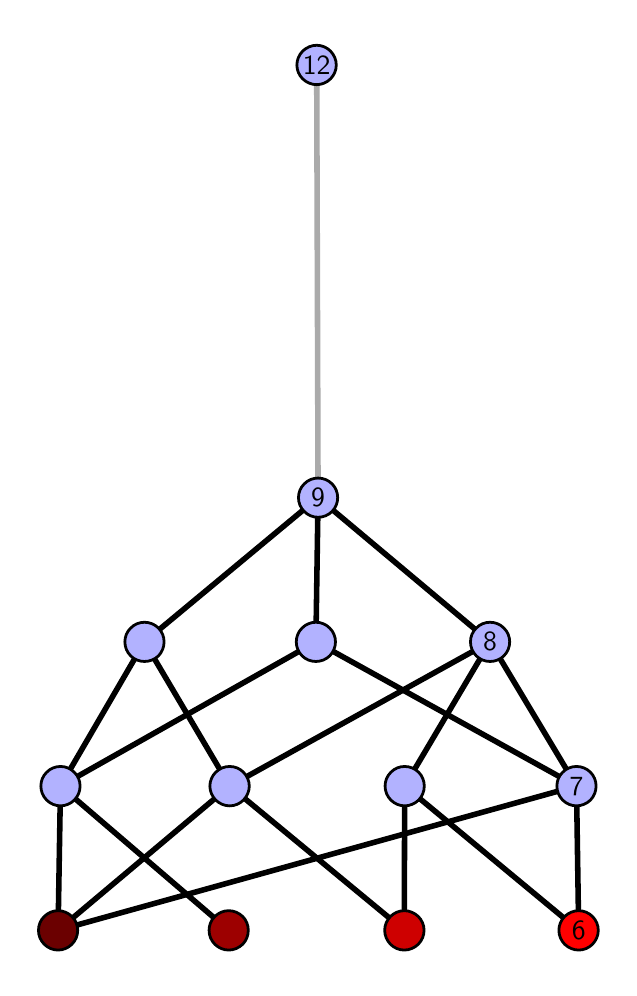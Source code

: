 \begingroup%
\makeatletter%
\begin{pgfpicture}%
\pgfpathrectangle{\pgfpointorigin}{\pgfqpoint{2.907in}{4.7in}}%
\pgfusepath{use as bounding box, clip}%
\begin{pgfscope}%
\pgfsetbuttcap%
\pgfsetmiterjoin%
\definecolor{currentfill}{rgb}{1.0,1.0,1.0}%
\pgfsetfillcolor{currentfill}%
\pgfsetlinewidth{0.0pt}%
\definecolor{currentstroke}{rgb}{1.0,1.0,1.0}%
\pgfsetstrokecolor{currentstroke}%
\pgfsetdash{}{0pt}%
\pgfpathmoveto{\pgfqpoint{0.0in}{0.0in}}%
\pgfpathlineto{\pgfqpoint{2.907in}{0.0in}}%
\pgfpathlineto{\pgfqpoint{2.907in}{4.7in}}%
\pgfpathlineto{\pgfqpoint{0.0in}{4.7in}}%
\pgfpathlineto{\pgfqpoint{0.0in}{0.0in}}%
\pgfpathclose%
\pgfusepath{fill}%
\end{pgfscope}%
\begin{pgfscope}%
\pgfsetbuttcap%
\pgfsetmiterjoin%
\definecolor{currentfill}{rgb}{1.0,1.0,1.0}%
\pgfsetfillcolor{currentfill}%
\pgfsetlinewidth{0.0pt}%
\definecolor{currentstroke}{rgb}{0.0,0.0,0.0}%
\pgfsetstrokecolor{currentstroke}%
\pgfsetstrokeopacity{0.0}%
\pgfsetdash{}{0pt}%
\pgfpathmoveto{\pgfqpoint{0.1in}{0.1in}}%
\pgfpathlineto{\pgfqpoint{2.807in}{0.1in}}%
\pgfpathlineto{\pgfqpoint{2.807in}{4.6in}}%
\pgfpathlineto{\pgfqpoint{0.1in}{4.6in}}%
\pgfpathlineto{\pgfqpoint{0.1in}{0.1in}}%
\pgfpathclose%
\pgfusepath{fill}%
\end{pgfscope}%
\begin{pgfscope}%
\pgfpathrectangle{\pgfqpoint{0.1in}{0.1in}}{\pgfqpoint{2.707in}{4.5in}}%
\pgfusepath{clip}%
\pgfsetrectcap%
\pgfsetroundjoin%
\pgfsetlinewidth{2.007pt}%
\definecolor{currentstroke}{rgb}{0.0,0.0,0.0}%
\pgfsetstrokecolor{currentstroke}%
\pgfsetdash{}{0pt}%
\pgfpathmoveto{\pgfqpoint{2.755in}{0.187in}}%
\pgfpathlineto{\pgfqpoint{1.885in}{0.908in}}%
\pgfusepath{stroke}%
\end{pgfscope}%
\begin{pgfscope}%
\pgfpathrectangle{\pgfqpoint{0.1in}{0.1in}}{\pgfqpoint{2.707in}{4.5in}}%
\pgfusepath{clip}%
\pgfsetrectcap%
\pgfsetroundjoin%
\pgfsetlinewidth{2.007pt}%
\definecolor{currentstroke}{rgb}{0.0,0.0,0.0}%
\pgfsetstrokecolor{currentstroke}%
\pgfsetdash{}{0pt}%
\pgfpathmoveto{\pgfqpoint{2.755in}{0.187in}}%
\pgfpathlineto{\pgfqpoint{2.744in}{0.908in}}%
\pgfusepath{stroke}%
\end{pgfscope}%
\begin{pgfscope}%
\pgfpathrectangle{\pgfqpoint{0.1in}{0.1in}}{\pgfqpoint{2.707in}{4.5in}}%
\pgfusepath{clip}%
\pgfsetrectcap%
\pgfsetroundjoin%
\pgfsetlinewidth{2.007pt}%
\definecolor{currentstroke}{rgb}{0.0,0.0,0.0}%
\pgfsetstrokecolor{currentstroke}%
\pgfsetdash{}{0pt}%
\pgfpathmoveto{\pgfqpoint{1.883in}{0.187in}}%
\pgfpathlineto{\pgfqpoint{1.885in}{0.908in}}%
\pgfusepath{stroke}%
\end{pgfscope}%
\begin{pgfscope}%
\pgfpathrectangle{\pgfqpoint{0.1in}{0.1in}}{\pgfqpoint{2.707in}{4.5in}}%
\pgfusepath{clip}%
\pgfsetrectcap%
\pgfsetroundjoin%
\pgfsetlinewidth{2.007pt}%
\definecolor{currentstroke}{rgb}{0.0,0.0,0.0}%
\pgfsetstrokecolor{currentstroke}%
\pgfsetdash{}{0pt}%
\pgfpathmoveto{\pgfqpoint{1.883in}{0.187in}}%
\pgfpathlineto{\pgfqpoint{1.01in}{0.908in}}%
\pgfusepath{stroke}%
\end{pgfscope}%
\begin{pgfscope}%
\pgfpathrectangle{\pgfqpoint{0.1in}{0.1in}}{\pgfqpoint{2.707in}{4.5in}}%
\pgfusepath{clip}%
\pgfsetrectcap%
\pgfsetroundjoin%
\pgfsetlinewidth{2.007pt}%
\definecolor{currentstroke}{rgb}{0.0,0.0,0.0}%
\pgfsetstrokecolor{currentstroke}%
\pgfsetdash{}{0pt}%
\pgfpathmoveto{\pgfqpoint{1.005in}{0.187in}}%
\pgfpathlineto{\pgfqpoint{0.164in}{0.908in}}%
\pgfusepath{stroke}%
\end{pgfscope}%
\begin{pgfscope}%
\pgfpathrectangle{\pgfqpoint{0.1in}{0.1in}}{\pgfqpoint{2.707in}{4.5in}}%
\pgfusepath{clip}%
\pgfsetrectcap%
\pgfsetroundjoin%
\pgfsetlinewidth{2.007pt}%
\definecolor{currentstroke}{rgb}{0.0,0.0,0.0}%
\pgfsetstrokecolor{currentstroke}%
\pgfsetdash{}{0pt}%
\pgfpathmoveto{\pgfqpoint{0.152in}{0.187in}}%
\pgfpathlineto{\pgfqpoint{2.744in}{0.908in}}%
\pgfusepath{stroke}%
\end{pgfscope}%
\begin{pgfscope}%
\pgfpathrectangle{\pgfqpoint{0.1in}{0.1in}}{\pgfqpoint{2.707in}{4.5in}}%
\pgfusepath{clip}%
\pgfsetrectcap%
\pgfsetroundjoin%
\pgfsetlinewidth{2.007pt}%
\definecolor{currentstroke}{rgb}{0.0,0.0,0.0}%
\pgfsetstrokecolor{currentstroke}%
\pgfsetdash{}{0pt}%
\pgfpathmoveto{\pgfqpoint{0.152in}{0.187in}}%
\pgfpathlineto{\pgfqpoint{1.01in}{0.908in}}%
\pgfusepath{stroke}%
\end{pgfscope}%
\begin{pgfscope}%
\pgfpathrectangle{\pgfqpoint{0.1in}{0.1in}}{\pgfqpoint{2.707in}{4.5in}}%
\pgfusepath{clip}%
\pgfsetrectcap%
\pgfsetroundjoin%
\pgfsetlinewidth{2.007pt}%
\definecolor{currentstroke}{rgb}{0.0,0.0,0.0}%
\pgfsetstrokecolor{currentstroke}%
\pgfsetdash{}{0pt}%
\pgfpathmoveto{\pgfqpoint{0.152in}{0.187in}}%
\pgfpathlineto{\pgfqpoint{0.164in}{0.908in}}%
\pgfusepath{stroke}%
\end{pgfscope}%
\begin{pgfscope}%
\pgfpathrectangle{\pgfqpoint{0.1in}{0.1in}}{\pgfqpoint{2.707in}{4.5in}}%
\pgfusepath{clip}%
\pgfsetrectcap%
\pgfsetroundjoin%
\pgfsetlinewidth{2.007pt}%
\definecolor{currentstroke}{rgb}{0.0,0.0,0.0}%
\pgfsetstrokecolor{currentstroke}%
\pgfsetdash{}{0pt}%
\pgfpathmoveto{\pgfqpoint{1.885in}{0.908in}}%
\pgfpathlineto{\pgfqpoint{2.312in}{1.629in}}%
\pgfusepath{stroke}%
\end{pgfscope}%
\begin{pgfscope}%
\pgfpathrectangle{\pgfqpoint{0.1in}{0.1in}}{\pgfqpoint{2.707in}{4.5in}}%
\pgfusepath{clip}%
\pgfsetrectcap%
\pgfsetroundjoin%
\pgfsetlinewidth{2.007pt}%
\definecolor{currentstroke}{rgb}{0.0,0.0,0.0}%
\pgfsetstrokecolor{currentstroke}%
\pgfsetdash{}{0pt}%
\pgfpathmoveto{\pgfqpoint{1.441in}{1.629in}}%
\pgfpathlineto{\pgfqpoint{1.452in}{2.35in}}%
\pgfusepath{stroke}%
\end{pgfscope}%
\begin{pgfscope}%
\pgfpathrectangle{\pgfqpoint{0.1in}{0.1in}}{\pgfqpoint{2.707in}{4.5in}}%
\pgfusepath{clip}%
\pgfsetrectcap%
\pgfsetroundjoin%
\pgfsetlinewidth{2.007pt}%
\definecolor{currentstroke}{rgb}{0.0,0.0,0.0}%
\pgfsetstrokecolor{currentstroke}%
\pgfsetdash{}{0pt}%
\pgfpathmoveto{\pgfqpoint{1.441in}{1.629in}}%
\pgfpathlineto{\pgfqpoint{2.744in}{0.908in}}%
\pgfusepath{stroke}%
\end{pgfscope}%
\begin{pgfscope}%
\pgfpathrectangle{\pgfqpoint{0.1in}{0.1in}}{\pgfqpoint{2.707in}{4.5in}}%
\pgfusepath{clip}%
\pgfsetrectcap%
\pgfsetroundjoin%
\pgfsetlinewidth{2.007pt}%
\definecolor{currentstroke}{rgb}{0.0,0.0,0.0}%
\pgfsetstrokecolor{currentstroke}%
\pgfsetdash{}{0pt}%
\pgfpathmoveto{\pgfqpoint{2.744in}{0.908in}}%
\pgfpathlineto{\pgfqpoint{2.312in}{1.629in}}%
\pgfusepath{stroke}%
\end{pgfscope}%
\begin{pgfscope}%
\pgfpathrectangle{\pgfqpoint{0.1in}{0.1in}}{\pgfqpoint{2.707in}{4.5in}}%
\pgfusepath{clip}%
\pgfsetrectcap%
\pgfsetroundjoin%
\pgfsetlinewidth{2.007pt}%
\definecolor{currentstroke}{rgb}{0.0,0.0,0.0}%
\pgfsetstrokecolor{currentstroke}%
\pgfsetdash{}{0pt}%
\pgfpathmoveto{\pgfqpoint{0.584in}{1.629in}}%
\pgfpathlineto{\pgfqpoint{1.452in}{2.35in}}%
\pgfusepath{stroke}%
\end{pgfscope}%
\begin{pgfscope}%
\pgfpathrectangle{\pgfqpoint{0.1in}{0.1in}}{\pgfqpoint{2.707in}{4.5in}}%
\pgfusepath{clip}%
\pgfsetrectcap%
\pgfsetroundjoin%
\pgfsetlinewidth{2.007pt}%
\definecolor{currentstroke}{rgb}{0.0,0.0,0.0}%
\pgfsetstrokecolor{currentstroke}%
\pgfsetdash{}{0pt}%
\pgfpathmoveto{\pgfqpoint{0.584in}{1.629in}}%
\pgfpathlineto{\pgfqpoint{1.01in}{0.908in}}%
\pgfusepath{stroke}%
\end{pgfscope}%
\begin{pgfscope}%
\pgfpathrectangle{\pgfqpoint{0.1in}{0.1in}}{\pgfqpoint{2.707in}{4.5in}}%
\pgfusepath{clip}%
\pgfsetrectcap%
\pgfsetroundjoin%
\pgfsetlinewidth{2.007pt}%
\definecolor{currentstroke}{rgb}{0.0,0.0,0.0}%
\pgfsetstrokecolor{currentstroke}%
\pgfsetdash{}{0pt}%
\pgfpathmoveto{\pgfqpoint{1.01in}{0.908in}}%
\pgfpathlineto{\pgfqpoint{2.312in}{1.629in}}%
\pgfusepath{stroke}%
\end{pgfscope}%
\begin{pgfscope}%
\pgfpathrectangle{\pgfqpoint{0.1in}{0.1in}}{\pgfqpoint{2.707in}{4.5in}}%
\pgfusepath{clip}%
\pgfsetrectcap%
\pgfsetroundjoin%
\pgfsetlinewidth{2.007pt}%
\definecolor{currentstroke}{rgb}{0.0,0.0,0.0}%
\pgfsetstrokecolor{currentstroke}%
\pgfsetdash{}{0pt}%
\pgfpathmoveto{\pgfqpoint{1.441in}{1.629in}}%
\pgfpathlineto{\pgfqpoint{0.164in}{0.908in}}%
\pgfusepath{stroke}%
\end{pgfscope}%
\begin{pgfscope}%
\pgfpathrectangle{\pgfqpoint{0.1in}{0.1in}}{\pgfqpoint{2.707in}{4.5in}}%
\pgfusepath{clip}%
\pgfsetrectcap%
\pgfsetroundjoin%
\pgfsetlinewidth{2.007pt}%
\definecolor{currentstroke}{rgb}{0.0,0.0,0.0}%
\pgfsetstrokecolor{currentstroke}%
\pgfsetdash{}{0pt}%
\pgfpathmoveto{\pgfqpoint{0.584in}{1.629in}}%
\pgfpathlineto{\pgfqpoint{0.164in}{0.908in}}%
\pgfusepath{stroke}%
\end{pgfscope}%
\begin{pgfscope}%
\pgfpathrectangle{\pgfqpoint{0.1in}{0.1in}}{\pgfqpoint{2.707in}{4.5in}}%
\pgfusepath{clip}%
\pgfsetrectcap%
\pgfsetroundjoin%
\pgfsetlinewidth{2.007pt}%
\definecolor{currentstroke}{rgb}{0.0,0.0,0.0}%
\pgfsetstrokecolor{currentstroke}%
\pgfsetdash{}{0pt}%
\pgfpathmoveto{\pgfqpoint{1.452in}{2.35in}}%
\pgfpathlineto{\pgfqpoint{2.312in}{1.629in}}%
\pgfusepath{stroke}%
\end{pgfscope}%
\begin{pgfscope}%
\pgfpathrectangle{\pgfqpoint{0.1in}{0.1in}}{\pgfqpoint{2.707in}{4.5in}}%
\pgfusepath{clip}%
\pgfsetrectcap%
\pgfsetroundjoin%
\pgfsetlinewidth{2.007pt}%
\definecolor{currentstroke}{rgb}{0.667,0.667,0.667}%
\pgfsetstrokecolor{currentstroke}%
\pgfsetdash{}{0pt}%
\pgfpathmoveto{\pgfqpoint{1.452in}{2.35in}}%
\pgfpathlineto{\pgfqpoint{1.445in}{4.513in}}%
\pgfusepath{stroke}%
\end{pgfscope}%
\begin{pgfscope}%
\pgfsetbuttcap%
\pgfsetroundjoin%
\definecolor{currentfill}{rgb}{0.7,0.7,1.0}%
\pgfsetfillcolor{currentfill}%
\pgfsetlinewidth{1.004pt}%
\definecolor{currentstroke}{rgb}{0.0,0.0,0.0}%
\pgfsetstrokecolor{currentstroke}%
\pgfsetdash{}{0pt}%
\pgfpathmoveto{\pgfqpoint{0.164in}{0.809in}}%
\pgfpathcurveto{\pgfqpoint{0.19in}{0.809in}}{\pgfqpoint{0.215in}{0.82in}}{\pgfqpoint{0.233in}{0.838in}}%
\pgfpathcurveto{\pgfqpoint{0.252in}{0.857in}}{\pgfqpoint{0.262in}{0.882in}}{\pgfqpoint{0.262in}{0.908in}}%
\pgfpathcurveto{\pgfqpoint{0.262in}{0.934in}}{\pgfqpoint{0.252in}{0.959in}}{\pgfqpoint{0.233in}{0.977in}}%
\pgfpathcurveto{\pgfqpoint{0.215in}{0.996in}}{\pgfqpoint{0.19in}{1.006in}}{\pgfqpoint{0.164in}{1.006in}}%
\pgfpathcurveto{\pgfqpoint{0.138in}{1.006in}}{\pgfqpoint{0.113in}{0.996in}}{\pgfqpoint{0.095in}{0.977in}}%
\pgfpathcurveto{\pgfqpoint{0.076in}{0.959in}}{\pgfqpoint{0.066in}{0.934in}}{\pgfqpoint{0.066in}{0.908in}}%
\pgfpathcurveto{\pgfqpoint{0.066in}{0.882in}}{\pgfqpoint{0.076in}{0.857in}}{\pgfqpoint{0.095in}{0.838in}}%
\pgfpathcurveto{\pgfqpoint{0.113in}{0.82in}}{\pgfqpoint{0.138in}{0.809in}}{\pgfqpoint{0.164in}{0.809in}}%
\pgfpathlineto{\pgfqpoint{0.164in}{0.809in}}%
\pgfpathclose%
\pgfusepath{stroke,fill}%
\end{pgfscope}%
\begin{pgfscope}%
\pgfsetbuttcap%
\pgfsetroundjoin%
\definecolor{currentfill}{rgb}{0.7,0.7,1.0}%
\pgfsetfillcolor{currentfill}%
\pgfsetlinewidth{1.004pt}%
\definecolor{currentstroke}{rgb}{0.0,0.0,0.0}%
\pgfsetstrokecolor{currentstroke}%
\pgfsetdash{}{0pt}%
\pgfpathmoveto{\pgfqpoint{1.01in}{0.809in}}%
\pgfpathcurveto{\pgfqpoint{1.036in}{0.809in}}{\pgfqpoint{1.061in}{0.82in}}{\pgfqpoint{1.079in}{0.838in}}%
\pgfpathcurveto{\pgfqpoint{1.097in}{0.857in}}{\pgfqpoint{1.108in}{0.882in}}{\pgfqpoint{1.108in}{0.908in}}%
\pgfpathcurveto{\pgfqpoint{1.108in}{0.934in}}{\pgfqpoint{1.097in}{0.959in}}{\pgfqpoint{1.079in}{0.977in}}%
\pgfpathcurveto{\pgfqpoint{1.061in}{0.996in}}{\pgfqpoint{1.036in}{1.006in}}{\pgfqpoint{1.01in}{1.006in}}%
\pgfpathcurveto{\pgfqpoint{0.984in}{1.006in}}{\pgfqpoint{0.959in}{0.996in}}{\pgfqpoint{0.94in}{0.977in}}%
\pgfpathcurveto{\pgfqpoint{0.922in}{0.959in}}{\pgfqpoint{0.911in}{0.934in}}{\pgfqpoint{0.911in}{0.908in}}%
\pgfpathcurveto{\pgfqpoint{0.911in}{0.882in}}{\pgfqpoint{0.922in}{0.857in}}{\pgfqpoint{0.94in}{0.838in}}%
\pgfpathcurveto{\pgfqpoint{0.959in}{0.82in}}{\pgfqpoint{0.984in}{0.809in}}{\pgfqpoint{1.01in}{0.809in}}%
\pgfpathlineto{\pgfqpoint{1.01in}{0.809in}}%
\pgfpathclose%
\pgfusepath{stroke,fill}%
\end{pgfscope}%
\begin{pgfscope}%
\pgfsetbuttcap%
\pgfsetroundjoin%
\definecolor{currentfill}{rgb}{0.7,0.7,1.0}%
\pgfsetfillcolor{currentfill}%
\pgfsetlinewidth{1.004pt}%
\definecolor{currentstroke}{rgb}{0.0,0.0,0.0}%
\pgfsetstrokecolor{currentstroke}%
\pgfsetdash{}{0pt}%
\pgfpathmoveto{\pgfqpoint{0.584in}{1.531in}}%
\pgfpathcurveto{\pgfqpoint{0.61in}{1.531in}}{\pgfqpoint{0.635in}{1.541in}}{\pgfqpoint{0.654in}{1.559in}}%
\pgfpathcurveto{\pgfqpoint{0.672in}{1.578in}}{\pgfqpoint{0.682in}{1.603in}}{\pgfqpoint{0.682in}{1.629in}}%
\pgfpathcurveto{\pgfqpoint{0.682in}{1.655in}}{\pgfqpoint{0.672in}{1.68in}}{\pgfqpoint{0.654in}{1.698in}}%
\pgfpathcurveto{\pgfqpoint{0.635in}{1.717in}}{\pgfqpoint{0.61in}{1.727in}}{\pgfqpoint{0.584in}{1.727in}}%
\pgfpathcurveto{\pgfqpoint{0.558in}{1.727in}}{\pgfqpoint{0.533in}{1.717in}}{\pgfqpoint{0.515in}{1.698in}}%
\pgfpathcurveto{\pgfqpoint{0.496in}{1.68in}}{\pgfqpoint{0.486in}{1.655in}}{\pgfqpoint{0.486in}{1.629in}}%
\pgfpathcurveto{\pgfqpoint{0.486in}{1.603in}}{\pgfqpoint{0.496in}{1.578in}}{\pgfqpoint{0.515in}{1.559in}}%
\pgfpathcurveto{\pgfqpoint{0.533in}{1.541in}}{\pgfqpoint{0.558in}{1.531in}}{\pgfqpoint{0.584in}{1.531in}}%
\pgfpathlineto{\pgfqpoint{0.584in}{1.531in}}%
\pgfpathclose%
\pgfusepath{stroke,fill}%
\end{pgfscope}%
\begin{pgfscope}%
\pgfsetbuttcap%
\pgfsetroundjoin%
\definecolor{currentfill}{rgb}{0.7,0.7,1.0}%
\pgfsetfillcolor{currentfill}%
\pgfsetlinewidth{1.004pt}%
\definecolor{currentstroke}{rgb}{0.0,0.0,0.0}%
\pgfsetstrokecolor{currentstroke}%
\pgfsetdash{}{0pt}%
\pgfpathmoveto{\pgfqpoint{1.885in}{0.809in}}%
\pgfpathcurveto{\pgfqpoint{1.911in}{0.809in}}{\pgfqpoint{1.936in}{0.82in}}{\pgfqpoint{1.955in}{0.838in}}%
\pgfpathcurveto{\pgfqpoint{1.973in}{0.857in}}{\pgfqpoint{1.983in}{0.882in}}{\pgfqpoint{1.983in}{0.908in}}%
\pgfpathcurveto{\pgfqpoint{1.983in}{0.934in}}{\pgfqpoint{1.973in}{0.959in}}{\pgfqpoint{1.955in}{0.977in}}%
\pgfpathcurveto{\pgfqpoint{1.936in}{0.996in}}{\pgfqpoint{1.911in}{1.006in}}{\pgfqpoint{1.885in}{1.006in}}%
\pgfpathcurveto{\pgfqpoint{1.859in}{1.006in}}{\pgfqpoint{1.834in}{0.996in}}{\pgfqpoint{1.816in}{0.977in}}%
\pgfpathcurveto{\pgfqpoint{1.797in}{0.959in}}{\pgfqpoint{1.787in}{0.934in}}{\pgfqpoint{1.787in}{0.908in}}%
\pgfpathcurveto{\pgfqpoint{1.787in}{0.882in}}{\pgfqpoint{1.797in}{0.857in}}{\pgfqpoint{1.816in}{0.838in}}%
\pgfpathcurveto{\pgfqpoint{1.834in}{0.82in}}{\pgfqpoint{1.859in}{0.809in}}{\pgfqpoint{1.885in}{0.809in}}%
\pgfpathlineto{\pgfqpoint{1.885in}{0.809in}}%
\pgfpathclose%
\pgfusepath{stroke,fill}%
\end{pgfscope}%
\begin{pgfscope}%
\pgfsetbuttcap%
\pgfsetroundjoin%
\definecolor{currentfill}{rgb}{0.7,0.7,1.0}%
\pgfsetfillcolor{currentfill}%
\pgfsetlinewidth{1.004pt}%
\definecolor{currentstroke}{rgb}{0.0,0.0,0.0}%
\pgfsetstrokecolor{currentstroke}%
\pgfsetdash{}{0pt}%
\pgfpathmoveto{\pgfqpoint{2.744in}{0.809in}}%
\pgfpathcurveto{\pgfqpoint{2.77in}{0.809in}}{\pgfqpoint{2.795in}{0.82in}}{\pgfqpoint{2.814in}{0.838in}}%
\pgfpathcurveto{\pgfqpoint{2.832in}{0.857in}}{\pgfqpoint{2.842in}{0.882in}}{\pgfqpoint{2.842in}{0.908in}}%
\pgfpathcurveto{\pgfqpoint{2.842in}{0.934in}}{\pgfqpoint{2.832in}{0.959in}}{\pgfqpoint{2.814in}{0.977in}}%
\pgfpathcurveto{\pgfqpoint{2.795in}{0.996in}}{\pgfqpoint{2.77in}{1.006in}}{\pgfqpoint{2.744in}{1.006in}}%
\pgfpathcurveto{\pgfqpoint{2.718in}{1.006in}}{\pgfqpoint{2.693in}{0.996in}}{\pgfqpoint{2.675in}{0.977in}}%
\pgfpathcurveto{\pgfqpoint{2.656in}{0.959in}}{\pgfqpoint{2.646in}{0.934in}}{\pgfqpoint{2.646in}{0.908in}}%
\pgfpathcurveto{\pgfqpoint{2.646in}{0.882in}}{\pgfqpoint{2.656in}{0.857in}}{\pgfqpoint{2.675in}{0.838in}}%
\pgfpathcurveto{\pgfqpoint{2.693in}{0.82in}}{\pgfqpoint{2.718in}{0.809in}}{\pgfqpoint{2.744in}{0.809in}}%
\pgfpathlineto{\pgfqpoint{2.744in}{0.809in}}%
\pgfpathclose%
\pgfusepath{stroke,fill}%
\end{pgfscope}%
\begin{pgfscope}%
\pgfsetbuttcap%
\pgfsetroundjoin%
\definecolor{currentfill}{rgb}{0.7,0.7,1.0}%
\pgfsetfillcolor{currentfill}%
\pgfsetlinewidth{1.004pt}%
\definecolor{currentstroke}{rgb}{0.0,0.0,0.0}%
\pgfsetstrokecolor{currentstroke}%
\pgfsetdash{}{0pt}%
\pgfpathmoveto{\pgfqpoint{1.441in}{1.531in}}%
\pgfpathcurveto{\pgfqpoint{1.467in}{1.531in}}{\pgfqpoint{1.492in}{1.541in}}{\pgfqpoint{1.51in}{1.559in}}%
\pgfpathcurveto{\pgfqpoint{1.529in}{1.578in}}{\pgfqpoint{1.539in}{1.603in}}{\pgfqpoint{1.539in}{1.629in}}%
\pgfpathcurveto{\pgfqpoint{1.539in}{1.655in}}{\pgfqpoint{1.529in}{1.68in}}{\pgfqpoint{1.51in}{1.698in}}%
\pgfpathcurveto{\pgfqpoint{1.492in}{1.717in}}{\pgfqpoint{1.467in}{1.727in}}{\pgfqpoint{1.441in}{1.727in}}%
\pgfpathcurveto{\pgfqpoint{1.415in}{1.727in}}{\pgfqpoint{1.39in}{1.717in}}{\pgfqpoint{1.372in}{1.698in}}%
\pgfpathcurveto{\pgfqpoint{1.353in}{1.68in}}{\pgfqpoint{1.343in}{1.655in}}{\pgfqpoint{1.343in}{1.629in}}%
\pgfpathcurveto{\pgfqpoint{1.343in}{1.603in}}{\pgfqpoint{1.353in}{1.578in}}{\pgfqpoint{1.372in}{1.559in}}%
\pgfpathcurveto{\pgfqpoint{1.39in}{1.541in}}{\pgfqpoint{1.415in}{1.531in}}{\pgfqpoint{1.441in}{1.531in}}%
\pgfpathlineto{\pgfqpoint{1.441in}{1.531in}}%
\pgfpathclose%
\pgfusepath{stroke,fill}%
\end{pgfscope}%
\begin{pgfscope}%
\pgfsetbuttcap%
\pgfsetroundjoin%
\definecolor{currentfill}{rgb}{0.7,0.7,1.0}%
\pgfsetfillcolor{currentfill}%
\pgfsetlinewidth{1.004pt}%
\definecolor{currentstroke}{rgb}{0.0,0.0,0.0}%
\pgfsetstrokecolor{currentstroke}%
\pgfsetdash{}{0pt}%
\pgfpathmoveto{\pgfqpoint{2.312in}{1.531in}}%
\pgfpathcurveto{\pgfqpoint{2.338in}{1.531in}}{\pgfqpoint{2.363in}{1.541in}}{\pgfqpoint{2.381in}{1.559in}}%
\pgfpathcurveto{\pgfqpoint{2.4in}{1.578in}}{\pgfqpoint{2.41in}{1.603in}}{\pgfqpoint{2.41in}{1.629in}}%
\pgfpathcurveto{\pgfqpoint{2.41in}{1.655in}}{\pgfqpoint{2.4in}{1.68in}}{\pgfqpoint{2.381in}{1.698in}}%
\pgfpathcurveto{\pgfqpoint{2.363in}{1.717in}}{\pgfqpoint{2.338in}{1.727in}}{\pgfqpoint{2.312in}{1.727in}}%
\pgfpathcurveto{\pgfqpoint{2.286in}{1.727in}}{\pgfqpoint{2.261in}{1.717in}}{\pgfqpoint{2.243in}{1.698in}}%
\pgfpathcurveto{\pgfqpoint{2.224in}{1.68in}}{\pgfqpoint{2.214in}{1.655in}}{\pgfqpoint{2.214in}{1.629in}}%
\pgfpathcurveto{\pgfqpoint{2.214in}{1.603in}}{\pgfqpoint{2.224in}{1.578in}}{\pgfqpoint{2.243in}{1.559in}}%
\pgfpathcurveto{\pgfqpoint{2.261in}{1.541in}}{\pgfqpoint{2.286in}{1.531in}}{\pgfqpoint{2.312in}{1.531in}}%
\pgfpathlineto{\pgfqpoint{2.312in}{1.531in}}%
\pgfpathclose%
\pgfusepath{stroke,fill}%
\end{pgfscope}%
\begin{pgfscope}%
\pgfsetbuttcap%
\pgfsetroundjoin%
\definecolor{currentfill}{rgb}{0.7,0.7,1.0}%
\pgfsetfillcolor{currentfill}%
\pgfsetlinewidth{1.004pt}%
\definecolor{currentstroke}{rgb}{0.0,0.0,0.0}%
\pgfsetstrokecolor{currentstroke}%
\pgfsetdash{}{0pt}%
\pgfpathmoveto{\pgfqpoint{1.452in}{2.252in}}%
\pgfpathcurveto{\pgfqpoint{1.478in}{2.252in}}{\pgfqpoint{1.503in}{2.262in}}{\pgfqpoint{1.522in}{2.281in}}%
\pgfpathcurveto{\pgfqpoint{1.54in}{2.299in}}{\pgfqpoint{1.55in}{2.324in}}{\pgfqpoint{1.55in}{2.35in}}%
\pgfpathcurveto{\pgfqpoint{1.55in}{2.376in}}{\pgfqpoint{1.54in}{2.401in}}{\pgfqpoint{1.522in}{2.419in}}%
\pgfpathcurveto{\pgfqpoint{1.503in}{2.438in}}{\pgfqpoint{1.478in}{2.448in}}{\pgfqpoint{1.452in}{2.448in}}%
\pgfpathcurveto{\pgfqpoint{1.426in}{2.448in}}{\pgfqpoint{1.401in}{2.438in}}{\pgfqpoint{1.383in}{2.419in}}%
\pgfpathcurveto{\pgfqpoint{1.364in}{2.401in}}{\pgfqpoint{1.354in}{2.376in}}{\pgfqpoint{1.354in}{2.35in}}%
\pgfpathcurveto{\pgfqpoint{1.354in}{2.324in}}{\pgfqpoint{1.364in}{2.299in}}{\pgfqpoint{1.383in}{2.281in}}%
\pgfpathcurveto{\pgfqpoint{1.401in}{2.262in}}{\pgfqpoint{1.426in}{2.252in}}{\pgfqpoint{1.452in}{2.252in}}%
\pgfpathlineto{\pgfqpoint{1.452in}{2.252in}}%
\pgfpathclose%
\pgfusepath{stroke,fill}%
\end{pgfscope}%
\begin{pgfscope}%
\pgfsetbuttcap%
\pgfsetroundjoin%
\definecolor{currentfill}{rgb}{0.7,0.7,1.0}%
\pgfsetfillcolor{currentfill}%
\pgfsetlinewidth{1.004pt}%
\definecolor{currentstroke}{rgb}{0.0,0.0,0.0}%
\pgfsetstrokecolor{currentstroke}%
\pgfsetdash{}{0pt}%
\pgfpathmoveto{\pgfqpoint{1.445in}{4.415in}}%
\pgfpathcurveto{\pgfqpoint{1.471in}{4.415in}}{\pgfqpoint{1.496in}{4.426in}}{\pgfqpoint{1.514in}{4.444in}}%
\pgfpathcurveto{\pgfqpoint{1.532in}{4.462in}}{\pgfqpoint{1.543in}{4.487in}}{\pgfqpoint{1.543in}{4.513in}}%
\pgfpathcurveto{\pgfqpoint{1.543in}{4.54in}}{\pgfqpoint{1.532in}{4.564in}}{\pgfqpoint{1.514in}{4.583in}}%
\pgfpathcurveto{\pgfqpoint{1.496in}{4.601in}}{\pgfqpoint{1.471in}{4.612in}}{\pgfqpoint{1.445in}{4.612in}}%
\pgfpathcurveto{\pgfqpoint{1.419in}{4.612in}}{\pgfqpoint{1.394in}{4.601in}}{\pgfqpoint{1.375in}{4.583in}}%
\pgfpathcurveto{\pgfqpoint{1.357in}{4.564in}}{\pgfqpoint{1.346in}{4.54in}}{\pgfqpoint{1.346in}{4.513in}}%
\pgfpathcurveto{\pgfqpoint{1.346in}{4.487in}}{\pgfqpoint{1.357in}{4.462in}}{\pgfqpoint{1.375in}{4.444in}}%
\pgfpathcurveto{\pgfqpoint{1.394in}{4.426in}}{\pgfqpoint{1.419in}{4.415in}}{\pgfqpoint{1.445in}{4.415in}}%
\pgfpathlineto{\pgfqpoint{1.445in}{4.415in}}%
\pgfpathclose%
\pgfusepath{stroke,fill}%
\end{pgfscope}%
\begin{pgfscope}%
\pgfsetbuttcap%
\pgfsetroundjoin%
\definecolor{currentfill}{rgb}{0.421,0.0,0.0}%
\pgfsetfillcolor{currentfill}%
\pgfsetlinewidth{1.004pt}%
\definecolor{currentstroke}{rgb}{0.0,0.0,0.0}%
\pgfsetstrokecolor{currentstroke}%
\pgfsetdash{}{0pt}%
\pgfpathmoveto{\pgfqpoint{0.152in}{0.088in}}%
\pgfpathcurveto{\pgfqpoint{0.178in}{0.088in}}{\pgfqpoint{0.203in}{0.099in}}{\pgfqpoint{0.221in}{0.117in}}%
\pgfpathcurveto{\pgfqpoint{0.24in}{0.136in}}{\pgfqpoint{0.25in}{0.16in}}{\pgfqpoint{0.25in}{0.187in}}%
\pgfpathcurveto{\pgfqpoint{0.25in}{0.213in}}{\pgfqpoint{0.24in}{0.238in}}{\pgfqpoint{0.221in}{0.256in}}%
\pgfpathcurveto{\pgfqpoint{0.203in}{0.274in}}{\pgfqpoint{0.178in}{0.285in}}{\pgfqpoint{0.152in}{0.285in}}%
\pgfpathcurveto{\pgfqpoint{0.126in}{0.285in}}{\pgfqpoint{0.101in}{0.274in}}{\pgfqpoint{0.083in}{0.256in}}%
\pgfpathcurveto{\pgfqpoint{0.064in}{0.238in}}{\pgfqpoint{0.054in}{0.213in}}{\pgfqpoint{0.054in}{0.187in}}%
\pgfpathcurveto{\pgfqpoint{0.054in}{0.16in}}{\pgfqpoint{0.064in}{0.136in}}{\pgfqpoint{0.083in}{0.117in}}%
\pgfpathcurveto{\pgfqpoint{0.101in}{0.099in}}{\pgfqpoint{0.126in}{0.088in}}{\pgfqpoint{0.152in}{0.088in}}%
\pgfpathlineto{\pgfqpoint{0.152in}{0.088in}}%
\pgfpathclose%
\pgfusepath{stroke,fill}%
\end{pgfscope}%
\begin{pgfscope}%
\pgfsetbuttcap%
\pgfsetroundjoin%
\definecolor{currentfill}{rgb}{0.614,0.0,0.0}%
\pgfsetfillcolor{currentfill}%
\pgfsetlinewidth{1.004pt}%
\definecolor{currentstroke}{rgb}{0.0,0.0,0.0}%
\pgfsetstrokecolor{currentstroke}%
\pgfsetdash{}{0pt}%
\pgfpathmoveto{\pgfqpoint{1.005in}{0.088in}}%
\pgfpathcurveto{\pgfqpoint{1.031in}{0.088in}}{\pgfqpoint{1.056in}{0.099in}}{\pgfqpoint{1.075in}{0.117in}}%
\pgfpathcurveto{\pgfqpoint{1.093in}{0.136in}}{\pgfqpoint{1.103in}{0.16in}}{\pgfqpoint{1.103in}{0.187in}}%
\pgfpathcurveto{\pgfqpoint{1.103in}{0.213in}}{\pgfqpoint{1.093in}{0.238in}}{\pgfqpoint{1.075in}{0.256in}}%
\pgfpathcurveto{\pgfqpoint{1.056in}{0.274in}}{\pgfqpoint{1.031in}{0.285in}}{\pgfqpoint{1.005in}{0.285in}}%
\pgfpathcurveto{\pgfqpoint{0.979in}{0.285in}}{\pgfqpoint{0.954in}{0.274in}}{\pgfqpoint{0.936in}{0.256in}}%
\pgfpathcurveto{\pgfqpoint{0.917in}{0.238in}}{\pgfqpoint{0.907in}{0.213in}}{\pgfqpoint{0.907in}{0.187in}}%
\pgfpathcurveto{\pgfqpoint{0.907in}{0.16in}}{\pgfqpoint{0.917in}{0.136in}}{\pgfqpoint{0.936in}{0.117in}}%
\pgfpathcurveto{\pgfqpoint{0.954in}{0.099in}}{\pgfqpoint{0.979in}{0.088in}}{\pgfqpoint{1.005in}{0.088in}}%
\pgfpathlineto{\pgfqpoint{1.005in}{0.088in}}%
\pgfpathclose%
\pgfusepath{stroke,fill}%
\end{pgfscope}%
\begin{pgfscope}%
\pgfsetbuttcap%
\pgfsetroundjoin%
\definecolor{currentfill}{rgb}{0.807,0.0,0.0}%
\pgfsetfillcolor{currentfill}%
\pgfsetlinewidth{1.004pt}%
\definecolor{currentstroke}{rgb}{0.0,0.0,0.0}%
\pgfsetstrokecolor{currentstroke}%
\pgfsetdash{}{0pt}%
\pgfpathmoveto{\pgfqpoint{1.883in}{0.088in}}%
\pgfpathcurveto{\pgfqpoint{1.909in}{0.088in}}{\pgfqpoint{1.934in}{0.099in}}{\pgfqpoint{1.953in}{0.117in}}%
\pgfpathcurveto{\pgfqpoint{1.971in}{0.136in}}{\pgfqpoint{1.982in}{0.16in}}{\pgfqpoint{1.982in}{0.187in}}%
\pgfpathcurveto{\pgfqpoint{1.982in}{0.213in}}{\pgfqpoint{1.971in}{0.238in}}{\pgfqpoint{1.953in}{0.256in}}%
\pgfpathcurveto{\pgfqpoint{1.934in}{0.274in}}{\pgfqpoint{1.909in}{0.285in}}{\pgfqpoint{1.883in}{0.285in}}%
\pgfpathcurveto{\pgfqpoint{1.857in}{0.285in}}{\pgfqpoint{1.832in}{0.274in}}{\pgfqpoint{1.814in}{0.256in}}%
\pgfpathcurveto{\pgfqpoint{1.796in}{0.238in}}{\pgfqpoint{1.785in}{0.213in}}{\pgfqpoint{1.785in}{0.187in}}%
\pgfpathcurveto{\pgfqpoint{1.785in}{0.16in}}{\pgfqpoint{1.796in}{0.136in}}{\pgfqpoint{1.814in}{0.117in}}%
\pgfpathcurveto{\pgfqpoint{1.832in}{0.099in}}{\pgfqpoint{1.857in}{0.088in}}{\pgfqpoint{1.883in}{0.088in}}%
\pgfpathlineto{\pgfqpoint{1.883in}{0.088in}}%
\pgfpathclose%
\pgfusepath{stroke,fill}%
\end{pgfscope}%
\begin{pgfscope}%
\pgfsetbuttcap%
\pgfsetroundjoin%
\definecolor{currentfill}{rgb}{1.0,0.0,0.0}%
\pgfsetfillcolor{currentfill}%
\pgfsetlinewidth{1.004pt}%
\definecolor{currentstroke}{rgb}{0.0,0.0,0.0}%
\pgfsetstrokecolor{currentstroke}%
\pgfsetdash{}{0pt}%
\pgfpathmoveto{\pgfqpoint{2.755in}{0.088in}}%
\pgfpathcurveto{\pgfqpoint{2.781in}{0.088in}}{\pgfqpoint{2.806in}{0.099in}}{\pgfqpoint{2.824in}{0.117in}}%
\pgfpathcurveto{\pgfqpoint{2.842in}{0.136in}}{\pgfqpoint{2.853in}{0.16in}}{\pgfqpoint{2.853in}{0.187in}}%
\pgfpathcurveto{\pgfqpoint{2.853in}{0.213in}}{\pgfqpoint{2.842in}{0.238in}}{\pgfqpoint{2.824in}{0.256in}}%
\pgfpathcurveto{\pgfqpoint{2.806in}{0.274in}}{\pgfqpoint{2.781in}{0.285in}}{\pgfqpoint{2.755in}{0.285in}}%
\pgfpathcurveto{\pgfqpoint{2.729in}{0.285in}}{\pgfqpoint{2.704in}{0.274in}}{\pgfqpoint{2.685in}{0.256in}}%
\pgfpathcurveto{\pgfqpoint{2.667in}{0.238in}}{\pgfqpoint{2.656in}{0.213in}}{\pgfqpoint{2.656in}{0.187in}}%
\pgfpathcurveto{\pgfqpoint{2.656in}{0.16in}}{\pgfqpoint{2.667in}{0.136in}}{\pgfqpoint{2.685in}{0.117in}}%
\pgfpathcurveto{\pgfqpoint{2.704in}{0.099in}}{\pgfqpoint{2.729in}{0.088in}}{\pgfqpoint{2.755in}{0.088in}}%
\pgfpathlineto{\pgfqpoint{2.755in}{0.088in}}%
\pgfpathclose%
\pgfusepath{stroke,fill}%
\end{pgfscope}%
\begin{pgfscope}%
\definecolor{textcolor}{rgb}{0.0,0.0,0.0}%
\pgfsetstrokecolor{textcolor}%
\pgfsetfillcolor{textcolor}%
\pgftext[x=2.755in,y=0.187in,,]{\color{textcolor}\sffamily\fontsize{10.0}{12.0}\selectfont 6}%
\end{pgfscope}%
\begin{pgfscope}%
\definecolor{textcolor}{rgb}{0.0,0.0,0.0}%
\pgfsetstrokecolor{textcolor}%
\pgfsetfillcolor{textcolor}%
\pgftext[x=2.744in,y=0.908in,,]{\color{textcolor}\sffamily\fontsize{10.0}{12.0}\selectfont 7}%
\end{pgfscope}%
\begin{pgfscope}%
\definecolor{textcolor}{rgb}{0.0,0.0,0.0}%
\pgfsetstrokecolor{textcolor}%
\pgfsetfillcolor{textcolor}%
\pgftext[x=1.452in,y=2.35in,,]{\color{textcolor}\sffamily\fontsize{10.0}{12.0}\selectfont 9}%
\end{pgfscope}%
\begin{pgfscope}%
\definecolor{textcolor}{rgb}{0.0,0.0,0.0}%
\pgfsetstrokecolor{textcolor}%
\pgfsetfillcolor{textcolor}%
\pgftext[x=2.312in,y=1.629in,,]{\color{textcolor}\sffamily\fontsize{10.0}{12.0}\selectfont 8}%
\end{pgfscope}%
\begin{pgfscope}%
\definecolor{textcolor}{rgb}{0.0,0.0,0.0}%
\pgfsetstrokecolor{textcolor}%
\pgfsetfillcolor{textcolor}%
\pgftext[x=1.445in,y=4.513in,,]{\color{textcolor}\sffamily\fontsize{10.0}{12.0}\selectfont 12}%
\end{pgfscope}%
\end{pgfpicture}%
\makeatother%
\endgroup%
